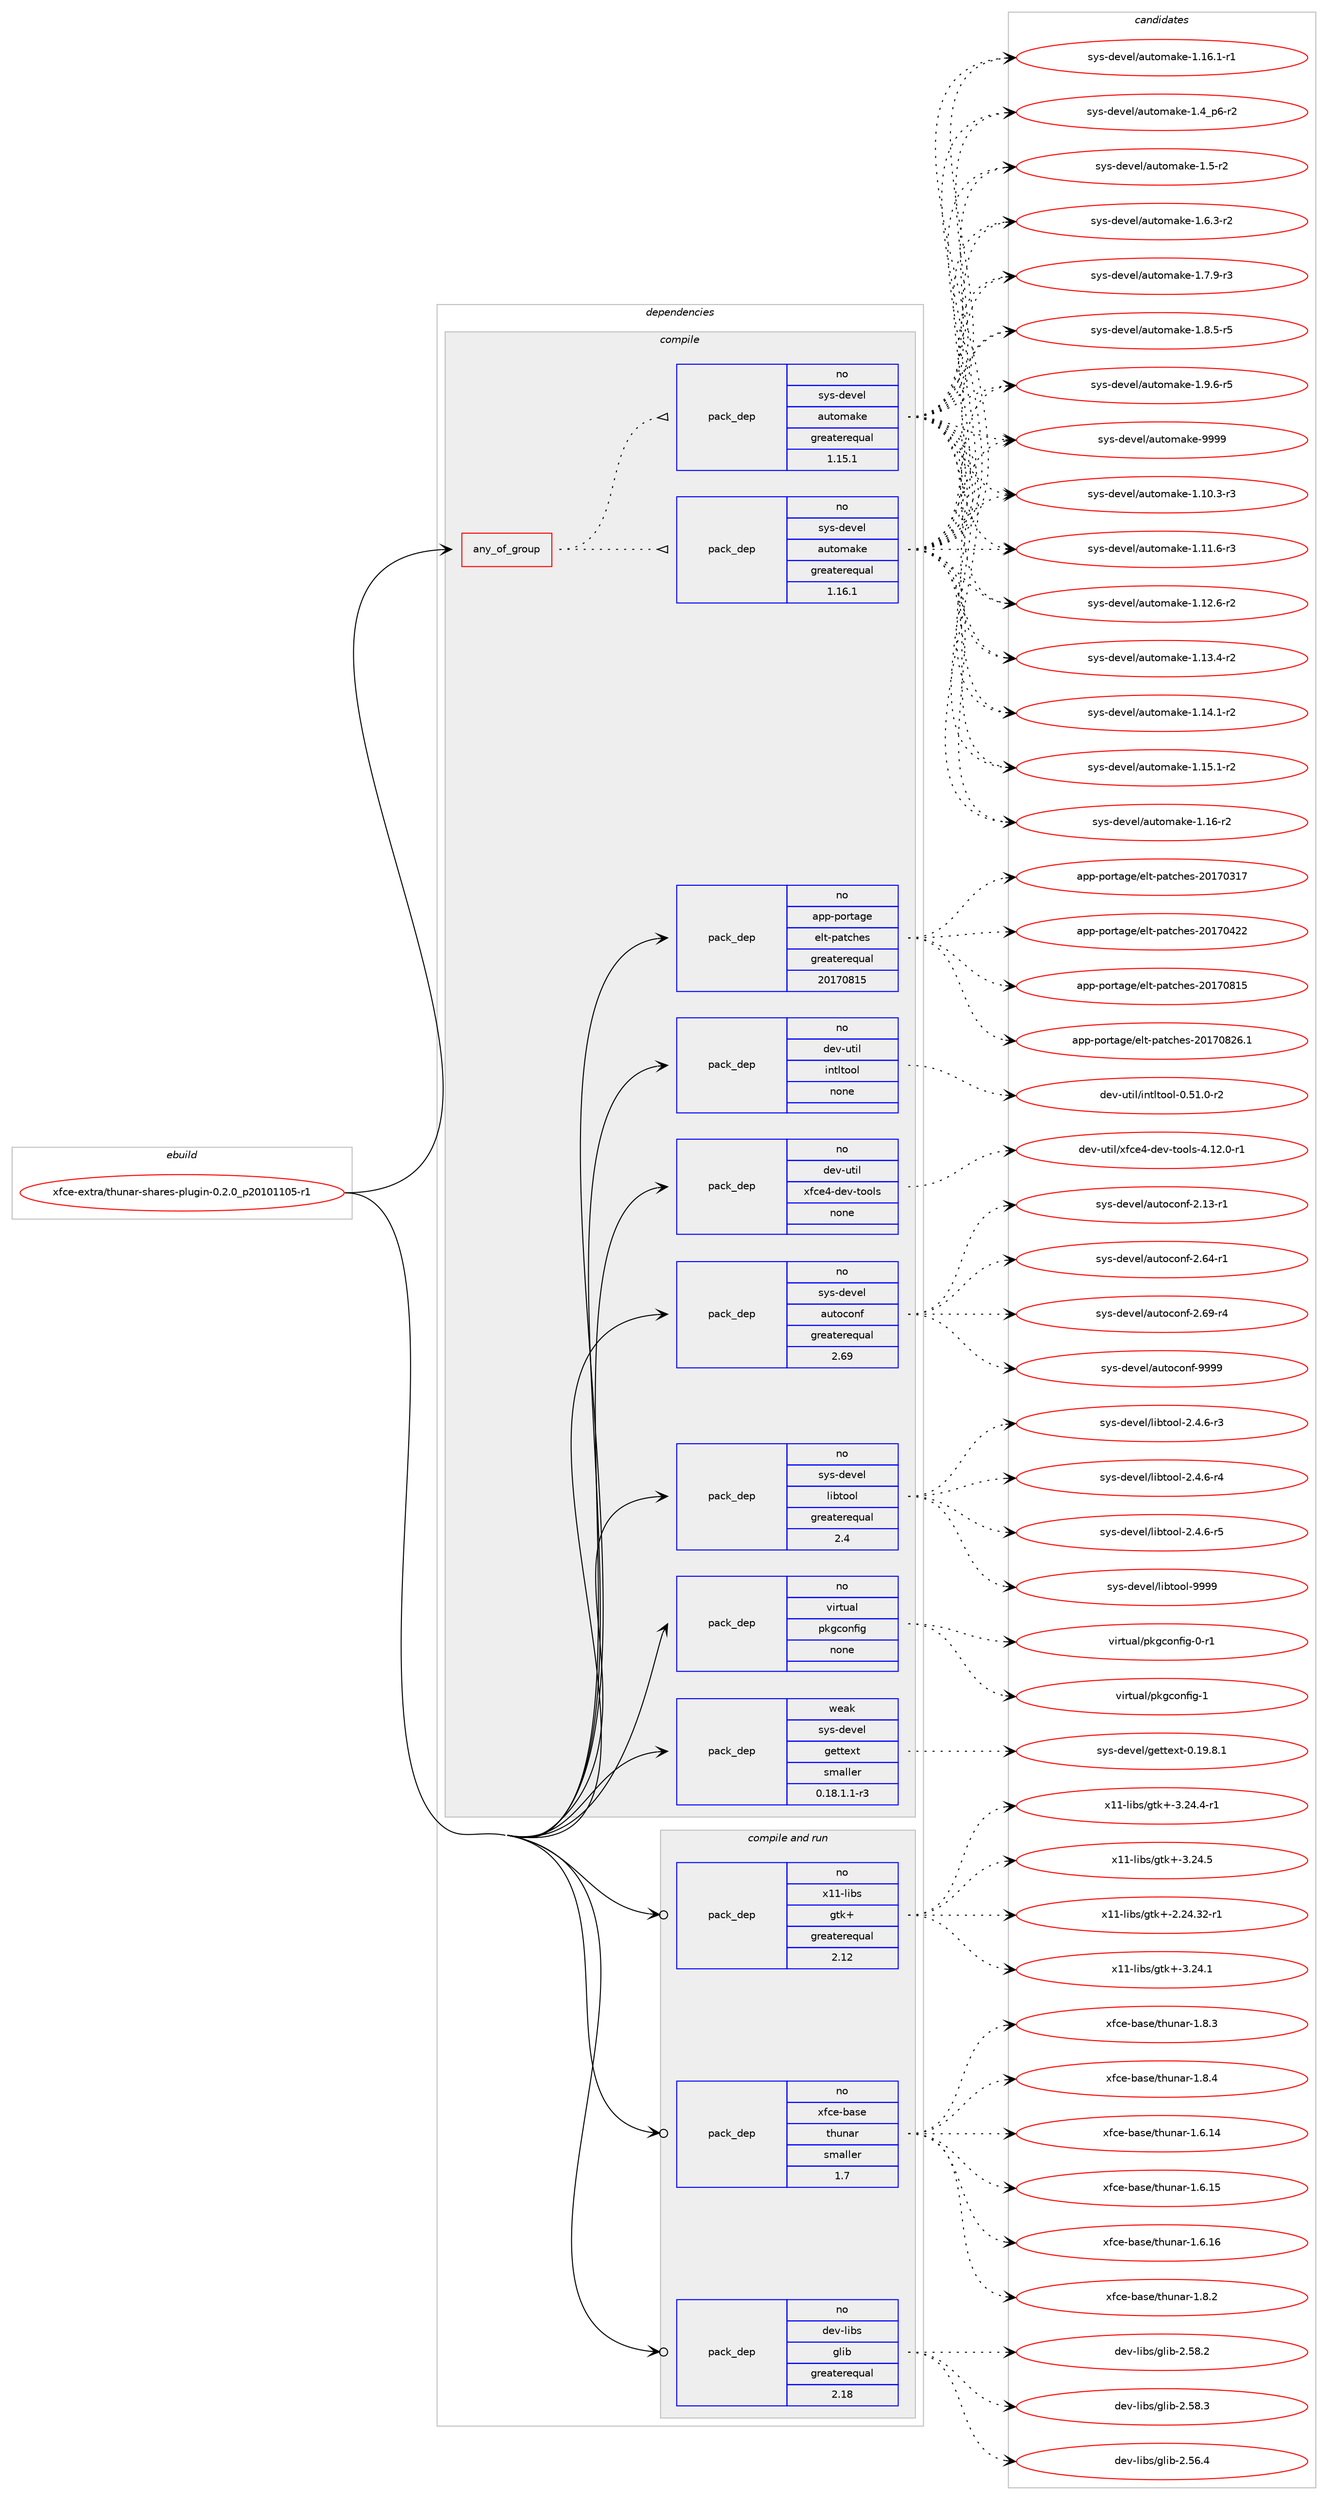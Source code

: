 digraph prolog {

# *************
# Graph options
# *************

newrank=true;
concentrate=true;
compound=true;
graph [rankdir=LR,fontname=Helvetica,fontsize=10,ranksep=1.5];#, ranksep=2.5, nodesep=0.2];
edge  [arrowhead=vee];
node  [fontname=Helvetica,fontsize=10];

# **********
# The ebuild
# **********

subgraph cluster_leftcol {
color=gray;
rank=same;
label=<<i>ebuild</i>>;
id [label="xfce-extra/thunar-shares-plugin-0.2.0_p20101105-r1", color=red, width=4, href="../xfce-extra/thunar-shares-plugin-0.2.0_p20101105-r1.svg"];
}

# ****************
# The dependencies
# ****************

subgraph cluster_midcol {
color=gray;
label=<<i>dependencies</i>>;
subgraph cluster_compile {
fillcolor="#eeeeee";
style=filled;
label=<<i>compile</i>>;
subgraph any28916 {
dependency1773238 [label=<<TABLE BORDER="0" CELLBORDER="1" CELLSPACING="0" CELLPADDING="4"><TR><TD CELLPADDING="10">any_of_group</TD></TR></TABLE>>, shape=none, color=red];subgraph pack1275429 {
dependency1773239 [label=<<TABLE BORDER="0" CELLBORDER="1" CELLSPACING="0" CELLPADDING="4" WIDTH="220"><TR><TD ROWSPAN="6" CELLPADDING="30">pack_dep</TD></TR><TR><TD WIDTH="110">no</TD></TR><TR><TD>sys-devel</TD></TR><TR><TD>automake</TD></TR><TR><TD>greaterequal</TD></TR><TR><TD>1.16.1</TD></TR></TABLE>>, shape=none, color=blue];
}
dependency1773238:e -> dependency1773239:w [weight=20,style="dotted",arrowhead="oinv"];
subgraph pack1275430 {
dependency1773240 [label=<<TABLE BORDER="0" CELLBORDER="1" CELLSPACING="0" CELLPADDING="4" WIDTH="220"><TR><TD ROWSPAN="6" CELLPADDING="30">pack_dep</TD></TR><TR><TD WIDTH="110">no</TD></TR><TR><TD>sys-devel</TD></TR><TR><TD>automake</TD></TR><TR><TD>greaterequal</TD></TR><TR><TD>1.15.1</TD></TR></TABLE>>, shape=none, color=blue];
}
dependency1773238:e -> dependency1773240:w [weight=20,style="dotted",arrowhead="oinv"];
}
id:e -> dependency1773238:w [weight=20,style="solid",arrowhead="vee"];
subgraph pack1275431 {
dependency1773241 [label=<<TABLE BORDER="0" CELLBORDER="1" CELLSPACING="0" CELLPADDING="4" WIDTH="220"><TR><TD ROWSPAN="6" CELLPADDING="30">pack_dep</TD></TR><TR><TD WIDTH="110">no</TD></TR><TR><TD>app-portage</TD></TR><TR><TD>elt-patches</TD></TR><TR><TD>greaterequal</TD></TR><TR><TD>20170815</TD></TR></TABLE>>, shape=none, color=blue];
}
id:e -> dependency1773241:w [weight=20,style="solid",arrowhead="vee"];
subgraph pack1275432 {
dependency1773242 [label=<<TABLE BORDER="0" CELLBORDER="1" CELLSPACING="0" CELLPADDING="4" WIDTH="220"><TR><TD ROWSPAN="6" CELLPADDING="30">pack_dep</TD></TR><TR><TD WIDTH="110">no</TD></TR><TR><TD>dev-util</TD></TR><TR><TD>intltool</TD></TR><TR><TD>none</TD></TR><TR><TD></TD></TR></TABLE>>, shape=none, color=blue];
}
id:e -> dependency1773242:w [weight=20,style="solid",arrowhead="vee"];
subgraph pack1275433 {
dependency1773243 [label=<<TABLE BORDER="0" CELLBORDER="1" CELLSPACING="0" CELLPADDING="4" WIDTH="220"><TR><TD ROWSPAN="6" CELLPADDING="30">pack_dep</TD></TR><TR><TD WIDTH="110">no</TD></TR><TR><TD>dev-util</TD></TR><TR><TD>xfce4-dev-tools</TD></TR><TR><TD>none</TD></TR><TR><TD></TD></TR></TABLE>>, shape=none, color=blue];
}
id:e -> dependency1773243:w [weight=20,style="solid",arrowhead="vee"];
subgraph pack1275434 {
dependency1773244 [label=<<TABLE BORDER="0" CELLBORDER="1" CELLSPACING="0" CELLPADDING="4" WIDTH="220"><TR><TD ROWSPAN="6" CELLPADDING="30">pack_dep</TD></TR><TR><TD WIDTH="110">no</TD></TR><TR><TD>sys-devel</TD></TR><TR><TD>autoconf</TD></TR><TR><TD>greaterequal</TD></TR><TR><TD>2.69</TD></TR></TABLE>>, shape=none, color=blue];
}
id:e -> dependency1773244:w [weight=20,style="solid",arrowhead="vee"];
subgraph pack1275435 {
dependency1773245 [label=<<TABLE BORDER="0" CELLBORDER="1" CELLSPACING="0" CELLPADDING="4" WIDTH="220"><TR><TD ROWSPAN="6" CELLPADDING="30">pack_dep</TD></TR><TR><TD WIDTH="110">no</TD></TR><TR><TD>sys-devel</TD></TR><TR><TD>libtool</TD></TR><TR><TD>greaterequal</TD></TR><TR><TD>2.4</TD></TR></TABLE>>, shape=none, color=blue];
}
id:e -> dependency1773245:w [weight=20,style="solid",arrowhead="vee"];
subgraph pack1275436 {
dependency1773246 [label=<<TABLE BORDER="0" CELLBORDER="1" CELLSPACING="0" CELLPADDING="4" WIDTH="220"><TR><TD ROWSPAN="6" CELLPADDING="30">pack_dep</TD></TR><TR><TD WIDTH="110">no</TD></TR><TR><TD>virtual</TD></TR><TR><TD>pkgconfig</TD></TR><TR><TD>none</TD></TR><TR><TD></TD></TR></TABLE>>, shape=none, color=blue];
}
id:e -> dependency1773246:w [weight=20,style="solid",arrowhead="vee"];
subgraph pack1275437 {
dependency1773247 [label=<<TABLE BORDER="0" CELLBORDER="1" CELLSPACING="0" CELLPADDING="4" WIDTH="220"><TR><TD ROWSPAN="6" CELLPADDING="30">pack_dep</TD></TR><TR><TD WIDTH="110">weak</TD></TR><TR><TD>sys-devel</TD></TR><TR><TD>gettext</TD></TR><TR><TD>smaller</TD></TR><TR><TD>0.18.1.1-r3</TD></TR></TABLE>>, shape=none, color=blue];
}
id:e -> dependency1773247:w [weight=20,style="solid",arrowhead="vee"];
}
subgraph cluster_compileandrun {
fillcolor="#eeeeee";
style=filled;
label=<<i>compile and run</i>>;
subgraph pack1275438 {
dependency1773248 [label=<<TABLE BORDER="0" CELLBORDER="1" CELLSPACING="0" CELLPADDING="4" WIDTH="220"><TR><TD ROWSPAN="6" CELLPADDING="30">pack_dep</TD></TR><TR><TD WIDTH="110">no</TD></TR><TR><TD>dev-libs</TD></TR><TR><TD>glib</TD></TR><TR><TD>greaterequal</TD></TR><TR><TD>2.18</TD></TR></TABLE>>, shape=none, color=blue];
}
id:e -> dependency1773248:w [weight=20,style="solid",arrowhead="odotvee"];
subgraph pack1275439 {
dependency1773249 [label=<<TABLE BORDER="0" CELLBORDER="1" CELLSPACING="0" CELLPADDING="4" WIDTH="220"><TR><TD ROWSPAN="6" CELLPADDING="30">pack_dep</TD></TR><TR><TD WIDTH="110">no</TD></TR><TR><TD>x11-libs</TD></TR><TR><TD>gtk+</TD></TR><TR><TD>greaterequal</TD></TR><TR><TD>2.12</TD></TR></TABLE>>, shape=none, color=blue];
}
id:e -> dependency1773249:w [weight=20,style="solid",arrowhead="odotvee"];
subgraph pack1275440 {
dependency1773250 [label=<<TABLE BORDER="0" CELLBORDER="1" CELLSPACING="0" CELLPADDING="4" WIDTH="220"><TR><TD ROWSPAN="6" CELLPADDING="30">pack_dep</TD></TR><TR><TD WIDTH="110">no</TD></TR><TR><TD>xfce-base</TD></TR><TR><TD>thunar</TD></TR><TR><TD>smaller</TD></TR><TR><TD>1.7</TD></TR></TABLE>>, shape=none, color=blue];
}
id:e -> dependency1773250:w [weight=20,style="solid",arrowhead="odotvee"];
}
subgraph cluster_run {
fillcolor="#eeeeee";
style=filled;
label=<<i>run</i>>;
}
}

# **************
# The candidates
# **************

subgraph cluster_choices {
rank=same;
color=gray;
label=<<i>candidates</i>>;

subgraph choice1275429 {
color=black;
nodesep=1;
choice11512111545100101118101108479711711611110997107101454946494846514511451 [label="sys-devel/automake-1.10.3-r3", color=red, width=4,href="../sys-devel/automake-1.10.3-r3.svg"];
choice11512111545100101118101108479711711611110997107101454946494946544511451 [label="sys-devel/automake-1.11.6-r3", color=red, width=4,href="../sys-devel/automake-1.11.6-r3.svg"];
choice11512111545100101118101108479711711611110997107101454946495046544511450 [label="sys-devel/automake-1.12.6-r2", color=red, width=4,href="../sys-devel/automake-1.12.6-r2.svg"];
choice11512111545100101118101108479711711611110997107101454946495146524511450 [label="sys-devel/automake-1.13.4-r2", color=red, width=4,href="../sys-devel/automake-1.13.4-r2.svg"];
choice11512111545100101118101108479711711611110997107101454946495246494511450 [label="sys-devel/automake-1.14.1-r2", color=red, width=4,href="../sys-devel/automake-1.14.1-r2.svg"];
choice11512111545100101118101108479711711611110997107101454946495346494511450 [label="sys-devel/automake-1.15.1-r2", color=red, width=4,href="../sys-devel/automake-1.15.1-r2.svg"];
choice1151211154510010111810110847971171161111099710710145494649544511450 [label="sys-devel/automake-1.16-r2", color=red, width=4,href="../sys-devel/automake-1.16-r2.svg"];
choice11512111545100101118101108479711711611110997107101454946495446494511449 [label="sys-devel/automake-1.16.1-r1", color=red, width=4,href="../sys-devel/automake-1.16.1-r1.svg"];
choice115121115451001011181011084797117116111109971071014549465295112544511450 [label="sys-devel/automake-1.4_p6-r2", color=red, width=4,href="../sys-devel/automake-1.4_p6-r2.svg"];
choice11512111545100101118101108479711711611110997107101454946534511450 [label="sys-devel/automake-1.5-r2", color=red, width=4,href="../sys-devel/automake-1.5-r2.svg"];
choice115121115451001011181011084797117116111109971071014549465446514511450 [label="sys-devel/automake-1.6.3-r2", color=red, width=4,href="../sys-devel/automake-1.6.3-r2.svg"];
choice115121115451001011181011084797117116111109971071014549465546574511451 [label="sys-devel/automake-1.7.9-r3", color=red, width=4,href="../sys-devel/automake-1.7.9-r3.svg"];
choice115121115451001011181011084797117116111109971071014549465646534511453 [label="sys-devel/automake-1.8.5-r5", color=red, width=4,href="../sys-devel/automake-1.8.5-r5.svg"];
choice115121115451001011181011084797117116111109971071014549465746544511453 [label="sys-devel/automake-1.9.6-r5", color=red, width=4,href="../sys-devel/automake-1.9.6-r5.svg"];
choice115121115451001011181011084797117116111109971071014557575757 [label="sys-devel/automake-9999", color=red, width=4,href="../sys-devel/automake-9999.svg"];
dependency1773239:e -> choice11512111545100101118101108479711711611110997107101454946494846514511451:w [style=dotted,weight="100"];
dependency1773239:e -> choice11512111545100101118101108479711711611110997107101454946494946544511451:w [style=dotted,weight="100"];
dependency1773239:e -> choice11512111545100101118101108479711711611110997107101454946495046544511450:w [style=dotted,weight="100"];
dependency1773239:e -> choice11512111545100101118101108479711711611110997107101454946495146524511450:w [style=dotted,weight="100"];
dependency1773239:e -> choice11512111545100101118101108479711711611110997107101454946495246494511450:w [style=dotted,weight="100"];
dependency1773239:e -> choice11512111545100101118101108479711711611110997107101454946495346494511450:w [style=dotted,weight="100"];
dependency1773239:e -> choice1151211154510010111810110847971171161111099710710145494649544511450:w [style=dotted,weight="100"];
dependency1773239:e -> choice11512111545100101118101108479711711611110997107101454946495446494511449:w [style=dotted,weight="100"];
dependency1773239:e -> choice115121115451001011181011084797117116111109971071014549465295112544511450:w [style=dotted,weight="100"];
dependency1773239:e -> choice11512111545100101118101108479711711611110997107101454946534511450:w [style=dotted,weight="100"];
dependency1773239:e -> choice115121115451001011181011084797117116111109971071014549465446514511450:w [style=dotted,weight="100"];
dependency1773239:e -> choice115121115451001011181011084797117116111109971071014549465546574511451:w [style=dotted,weight="100"];
dependency1773239:e -> choice115121115451001011181011084797117116111109971071014549465646534511453:w [style=dotted,weight="100"];
dependency1773239:e -> choice115121115451001011181011084797117116111109971071014549465746544511453:w [style=dotted,weight="100"];
dependency1773239:e -> choice115121115451001011181011084797117116111109971071014557575757:w [style=dotted,weight="100"];
}
subgraph choice1275430 {
color=black;
nodesep=1;
choice11512111545100101118101108479711711611110997107101454946494846514511451 [label="sys-devel/automake-1.10.3-r3", color=red, width=4,href="../sys-devel/automake-1.10.3-r3.svg"];
choice11512111545100101118101108479711711611110997107101454946494946544511451 [label="sys-devel/automake-1.11.6-r3", color=red, width=4,href="../sys-devel/automake-1.11.6-r3.svg"];
choice11512111545100101118101108479711711611110997107101454946495046544511450 [label="sys-devel/automake-1.12.6-r2", color=red, width=4,href="../sys-devel/automake-1.12.6-r2.svg"];
choice11512111545100101118101108479711711611110997107101454946495146524511450 [label="sys-devel/automake-1.13.4-r2", color=red, width=4,href="../sys-devel/automake-1.13.4-r2.svg"];
choice11512111545100101118101108479711711611110997107101454946495246494511450 [label="sys-devel/automake-1.14.1-r2", color=red, width=4,href="../sys-devel/automake-1.14.1-r2.svg"];
choice11512111545100101118101108479711711611110997107101454946495346494511450 [label="sys-devel/automake-1.15.1-r2", color=red, width=4,href="../sys-devel/automake-1.15.1-r2.svg"];
choice1151211154510010111810110847971171161111099710710145494649544511450 [label="sys-devel/automake-1.16-r2", color=red, width=4,href="../sys-devel/automake-1.16-r2.svg"];
choice11512111545100101118101108479711711611110997107101454946495446494511449 [label="sys-devel/automake-1.16.1-r1", color=red, width=4,href="../sys-devel/automake-1.16.1-r1.svg"];
choice115121115451001011181011084797117116111109971071014549465295112544511450 [label="sys-devel/automake-1.4_p6-r2", color=red, width=4,href="../sys-devel/automake-1.4_p6-r2.svg"];
choice11512111545100101118101108479711711611110997107101454946534511450 [label="sys-devel/automake-1.5-r2", color=red, width=4,href="../sys-devel/automake-1.5-r2.svg"];
choice115121115451001011181011084797117116111109971071014549465446514511450 [label="sys-devel/automake-1.6.3-r2", color=red, width=4,href="../sys-devel/automake-1.6.3-r2.svg"];
choice115121115451001011181011084797117116111109971071014549465546574511451 [label="sys-devel/automake-1.7.9-r3", color=red, width=4,href="../sys-devel/automake-1.7.9-r3.svg"];
choice115121115451001011181011084797117116111109971071014549465646534511453 [label="sys-devel/automake-1.8.5-r5", color=red, width=4,href="../sys-devel/automake-1.8.5-r5.svg"];
choice115121115451001011181011084797117116111109971071014549465746544511453 [label="sys-devel/automake-1.9.6-r5", color=red, width=4,href="../sys-devel/automake-1.9.6-r5.svg"];
choice115121115451001011181011084797117116111109971071014557575757 [label="sys-devel/automake-9999", color=red, width=4,href="../sys-devel/automake-9999.svg"];
dependency1773240:e -> choice11512111545100101118101108479711711611110997107101454946494846514511451:w [style=dotted,weight="100"];
dependency1773240:e -> choice11512111545100101118101108479711711611110997107101454946494946544511451:w [style=dotted,weight="100"];
dependency1773240:e -> choice11512111545100101118101108479711711611110997107101454946495046544511450:w [style=dotted,weight="100"];
dependency1773240:e -> choice11512111545100101118101108479711711611110997107101454946495146524511450:w [style=dotted,weight="100"];
dependency1773240:e -> choice11512111545100101118101108479711711611110997107101454946495246494511450:w [style=dotted,weight="100"];
dependency1773240:e -> choice11512111545100101118101108479711711611110997107101454946495346494511450:w [style=dotted,weight="100"];
dependency1773240:e -> choice1151211154510010111810110847971171161111099710710145494649544511450:w [style=dotted,weight="100"];
dependency1773240:e -> choice11512111545100101118101108479711711611110997107101454946495446494511449:w [style=dotted,weight="100"];
dependency1773240:e -> choice115121115451001011181011084797117116111109971071014549465295112544511450:w [style=dotted,weight="100"];
dependency1773240:e -> choice11512111545100101118101108479711711611110997107101454946534511450:w [style=dotted,weight="100"];
dependency1773240:e -> choice115121115451001011181011084797117116111109971071014549465446514511450:w [style=dotted,weight="100"];
dependency1773240:e -> choice115121115451001011181011084797117116111109971071014549465546574511451:w [style=dotted,weight="100"];
dependency1773240:e -> choice115121115451001011181011084797117116111109971071014549465646534511453:w [style=dotted,weight="100"];
dependency1773240:e -> choice115121115451001011181011084797117116111109971071014549465746544511453:w [style=dotted,weight="100"];
dependency1773240:e -> choice115121115451001011181011084797117116111109971071014557575757:w [style=dotted,weight="100"];
}
subgraph choice1275431 {
color=black;
nodesep=1;
choice97112112451121111141169710310147101108116451129711699104101115455048495548514955 [label="app-portage/elt-patches-20170317", color=red, width=4,href="../app-portage/elt-patches-20170317.svg"];
choice97112112451121111141169710310147101108116451129711699104101115455048495548525050 [label="app-portage/elt-patches-20170422", color=red, width=4,href="../app-portage/elt-patches-20170422.svg"];
choice97112112451121111141169710310147101108116451129711699104101115455048495548564953 [label="app-portage/elt-patches-20170815", color=red, width=4,href="../app-portage/elt-patches-20170815.svg"];
choice971121124511211111411697103101471011081164511297116991041011154550484955485650544649 [label="app-portage/elt-patches-20170826.1", color=red, width=4,href="../app-portage/elt-patches-20170826.1.svg"];
dependency1773241:e -> choice97112112451121111141169710310147101108116451129711699104101115455048495548514955:w [style=dotted,weight="100"];
dependency1773241:e -> choice97112112451121111141169710310147101108116451129711699104101115455048495548525050:w [style=dotted,weight="100"];
dependency1773241:e -> choice97112112451121111141169710310147101108116451129711699104101115455048495548564953:w [style=dotted,weight="100"];
dependency1773241:e -> choice971121124511211111411697103101471011081164511297116991041011154550484955485650544649:w [style=dotted,weight="100"];
}
subgraph choice1275432 {
color=black;
nodesep=1;
choice1001011184511711610510847105110116108116111111108454846534946484511450 [label="dev-util/intltool-0.51.0-r2", color=red, width=4,href="../dev-util/intltool-0.51.0-r2.svg"];
dependency1773242:e -> choice1001011184511711610510847105110116108116111111108454846534946484511450:w [style=dotted,weight="100"];
}
subgraph choice1275433 {
color=black;
nodesep=1;
choice100101118451171161051084712010299101524510010111845116111111108115455246495046484511449 [label="dev-util/xfce4-dev-tools-4.12.0-r1", color=red, width=4,href="../dev-util/xfce4-dev-tools-4.12.0-r1.svg"];
dependency1773243:e -> choice100101118451171161051084712010299101524510010111845116111111108115455246495046484511449:w [style=dotted,weight="100"];
}
subgraph choice1275434 {
color=black;
nodesep=1;
choice1151211154510010111810110847971171161119911111010245504649514511449 [label="sys-devel/autoconf-2.13-r1", color=red, width=4,href="../sys-devel/autoconf-2.13-r1.svg"];
choice1151211154510010111810110847971171161119911111010245504654524511449 [label="sys-devel/autoconf-2.64-r1", color=red, width=4,href="../sys-devel/autoconf-2.64-r1.svg"];
choice1151211154510010111810110847971171161119911111010245504654574511452 [label="sys-devel/autoconf-2.69-r4", color=red, width=4,href="../sys-devel/autoconf-2.69-r4.svg"];
choice115121115451001011181011084797117116111991111101024557575757 [label="sys-devel/autoconf-9999", color=red, width=4,href="../sys-devel/autoconf-9999.svg"];
dependency1773244:e -> choice1151211154510010111810110847971171161119911111010245504649514511449:w [style=dotted,weight="100"];
dependency1773244:e -> choice1151211154510010111810110847971171161119911111010245504654524511449:w [style=dotted,weight="100"];
dependency1773244:e -> choice1151211154510010111810110847971171161119911111010245504654574511452:w [style=dotted,weight="100"];
dependency1773244:e -> choice115121115451001011181011084797117116111991111101024557575757:w [style=dotted,weight="100"];
}
subgraph choice1275435 {
color=black;
nodesep=1;
choice1151211154510010111810110847108105981161111111084550465246544511451 [label="sys-devel/libtool-2.4.6-r3", color=red, width=4,href="../sys-devel/libtool-2.4.6-r3.svg"];
choice1151211154510010111810110847108105981161111111084550465246544511452 [label="sys-devel/libtool-2.4.6-r4", color=red, width=4,href="../sys-devel/libtool-2.4.6-r4.svg"];
choice1151211154510010111810110847108105981161111111084550465246544511453 [label="sys-devel/libtool-2.4.6-r5", color=red, width=4,href="../sys-devel/libtool-2.4.6-r5.svg"];
choice1151211154510010111810110847108105981161111111084557575757 [label="sys-devel/libtool-9999", color=red, width=4,href="../sys-devel/libtool-9999.svg"];
dependency1773245:e -> choice1151211154510010111810110847108105981161111111084550465246544511451:w [style=dotted,weight="100"];
dependency1773245:e -> choice1151211154510010111810110847108105981161111111084550465246544511452:w [style=dotted,weight="100"];
dependency1773245:e -> choice1151211154510010111810110847108105981161111111084550465246544511453:w [style=dotted,weight="100"];
dependency1773245:e -> choice1151211154510010111810110847108105981161111111084557575757:w [style=dotted,weight="100"];
}
subgraph choice1275436 {
color=black;
nodesep=1;
choice11810511411611797108471121071039911111010210510345484511449 [label="virtual/pkgconfig-0-r1", color=red, width=4,href="../virtual/pkgconfig-0-r1.svg"];
choice1181051141161179710847112107103991111101021051034549 [label="virtual/pkgconfig-1", color=red, width=4,href="../virtual/pkgconfig-1.svg"];
dependency1773246:e -> choice11810511411611797108471121071039911111010210510345484511449:w [style=dotted,weight="100"];
dependency1773246:e -> choice1181051141161179710847112107103991111101021051034549:w [style=dotted,weight="100"];
}
subgraph choice1275437 {
color=black;
nodesep=1;
choice1151211154510010111810110847103101116116101120116454846495746564649 [label="sys-devel/gettext-0.19.8.1", color=red, width=4,href="../sys-devel/gettext-0.19.8.1.svg"];
dependency1773247:e -> choice1151211154510010111810110847103101116116101120116454846495746564649:w [style=dotted,weight="100"];
}
subgraph choice1275438 {
color=black;
nodesep=1;
choice1001011184510810598115471031081059845504653544652 [label="dev-libs/glib-2.56.4", color=red, width=4,href="../dev-libs/glib-2.56.4.svg"];
choice1001011184510810598115471031081059845504653564650 [label="dev-libs/glib-2.58.2", color=red, width=4,href="../dev-libs/glib-2.58.2.svg"];
choice1001011184510810598115471031081059845504653564651 [label="dev-libs/glib-2.58.3", color=red, width=4,href="../dev-libs/glib-2.58.3.svg"];
dependency1773248:e -> choice1001011184510810598115471031081059845504653544652:w [style=dotted,weight="100"];
dependency1773248:e -> choice1001011184510810598115471031081059845504653564650:w [style=dotted,weight="100"];
dependency1773248:e -> choice1001011184510810598115471031081059845504653564651:w [style=dotted,weight="100"];
}
subgraph choice1275439 {
color=black;
nodesep=1;
choice12049494510810598115471031161074345504650524651504511449 [label="x11-libs/gtk+-2.24.32-r1", color=red, width=4,href="../x11-libs/gtk+-2.24.32-r1.svg"];
choice12049494510810598115471031161074345514650524649 [label="x11-libs/gtk+-3.24.1", color=red, width=4,href="../x11-libs/gtk+-3.24.1.svg"];
choice120494945108105981154710311610743455146505246524511449 [label="x11-libs/gtk+-3.24.4-r1", color=red, width=4,href="../x11-libs/gtk+-3.24.4-r1.svg"];
choice12049494510810598115471031161074345514650524653 [label="x11-libs/gtk+-3.24.5", color=red, width=4,href="../x11-libs/gtk+-3.24.5.svg"];
dependency1773249:e -> choice12049494510810598115471031161074345504650524651504511449:w [style=dotted,weight="100"];
dependency1773249:e -> choice12049494510810598115471031161074345514650524649:w [style=dotted,weight="100"];
dependency1773249:e -> choice120494945108105981154710311610743455146505246524511449:w [style=dotted,weight="100"];
dependency1773249:e -> choice12049494510810598115471031161074345514650524653:w [style=dotted,weight="100"];
}
subgraph choice1275440 {
color=black;
nodesep=1;
choice12010299101459897115101471161041171109711445494654464952 [label="xfce-base/thunar-1.6.14", color=red, width=4,href="../xfce-base/thunar-1.6.14.svg"];
choice12010299101459897115101471161041171109711445494654464953 [label="xfce-base/thunar-1.6.15", color=red, width=4,href="../xfce-base/thunar-1.6.15.svg"];
choice12010299101459897115101471161041171109711445494654464954 [label="xfce-base/thunar-1.6.16", color=red, width=4,href="../xfce-base/thunar-1.6.16.svg"];
choice120102991014598971151014711610411711097114454946564650 [label="xfce-base/thunar-1.8.2", color=red, width=4,href="../xfce-base/thunar-1.8.2.svg"];
choice120102991014598971151014711610411711097114454946564651 [label="xfce-base/thunar-1.8.3", color=red, width=4,href="../xfce-base/thunar-1.8.3.svg"];
choice120102991014598971151014711610411711097114454946564652 [label="xfce-base/thunar-1.8.4", color=red, width=4,href="../xfce-base/thunar-1.8.4.svg"];
dependency1773250:e -> choice12010299101459897115101471161041171109711445494654464952:w [style=dotted,weight="100"];
dependency1773250:e -> choice12010299101459897115101471161041171109711445494654464953:w [style=dotted,weight="100"];
dependency1773250:e -> choice12010299101459897115101471161041171109711445494654464954:w [style=dotted,weight="100"];
dependency1773250:e -> choice120102991014598971151014711610411711097114454946564650:w [style=dotted,weight="100"];
dependency1773250:e -> choice120102991014598971151014711610411711097114454946564651:w [style=dotted,weight="100"];
dependency1773250:e -> choice120102991014598971151014711610411711097114454946564652:w [style=dotted,weight="100"];
}
}

}
